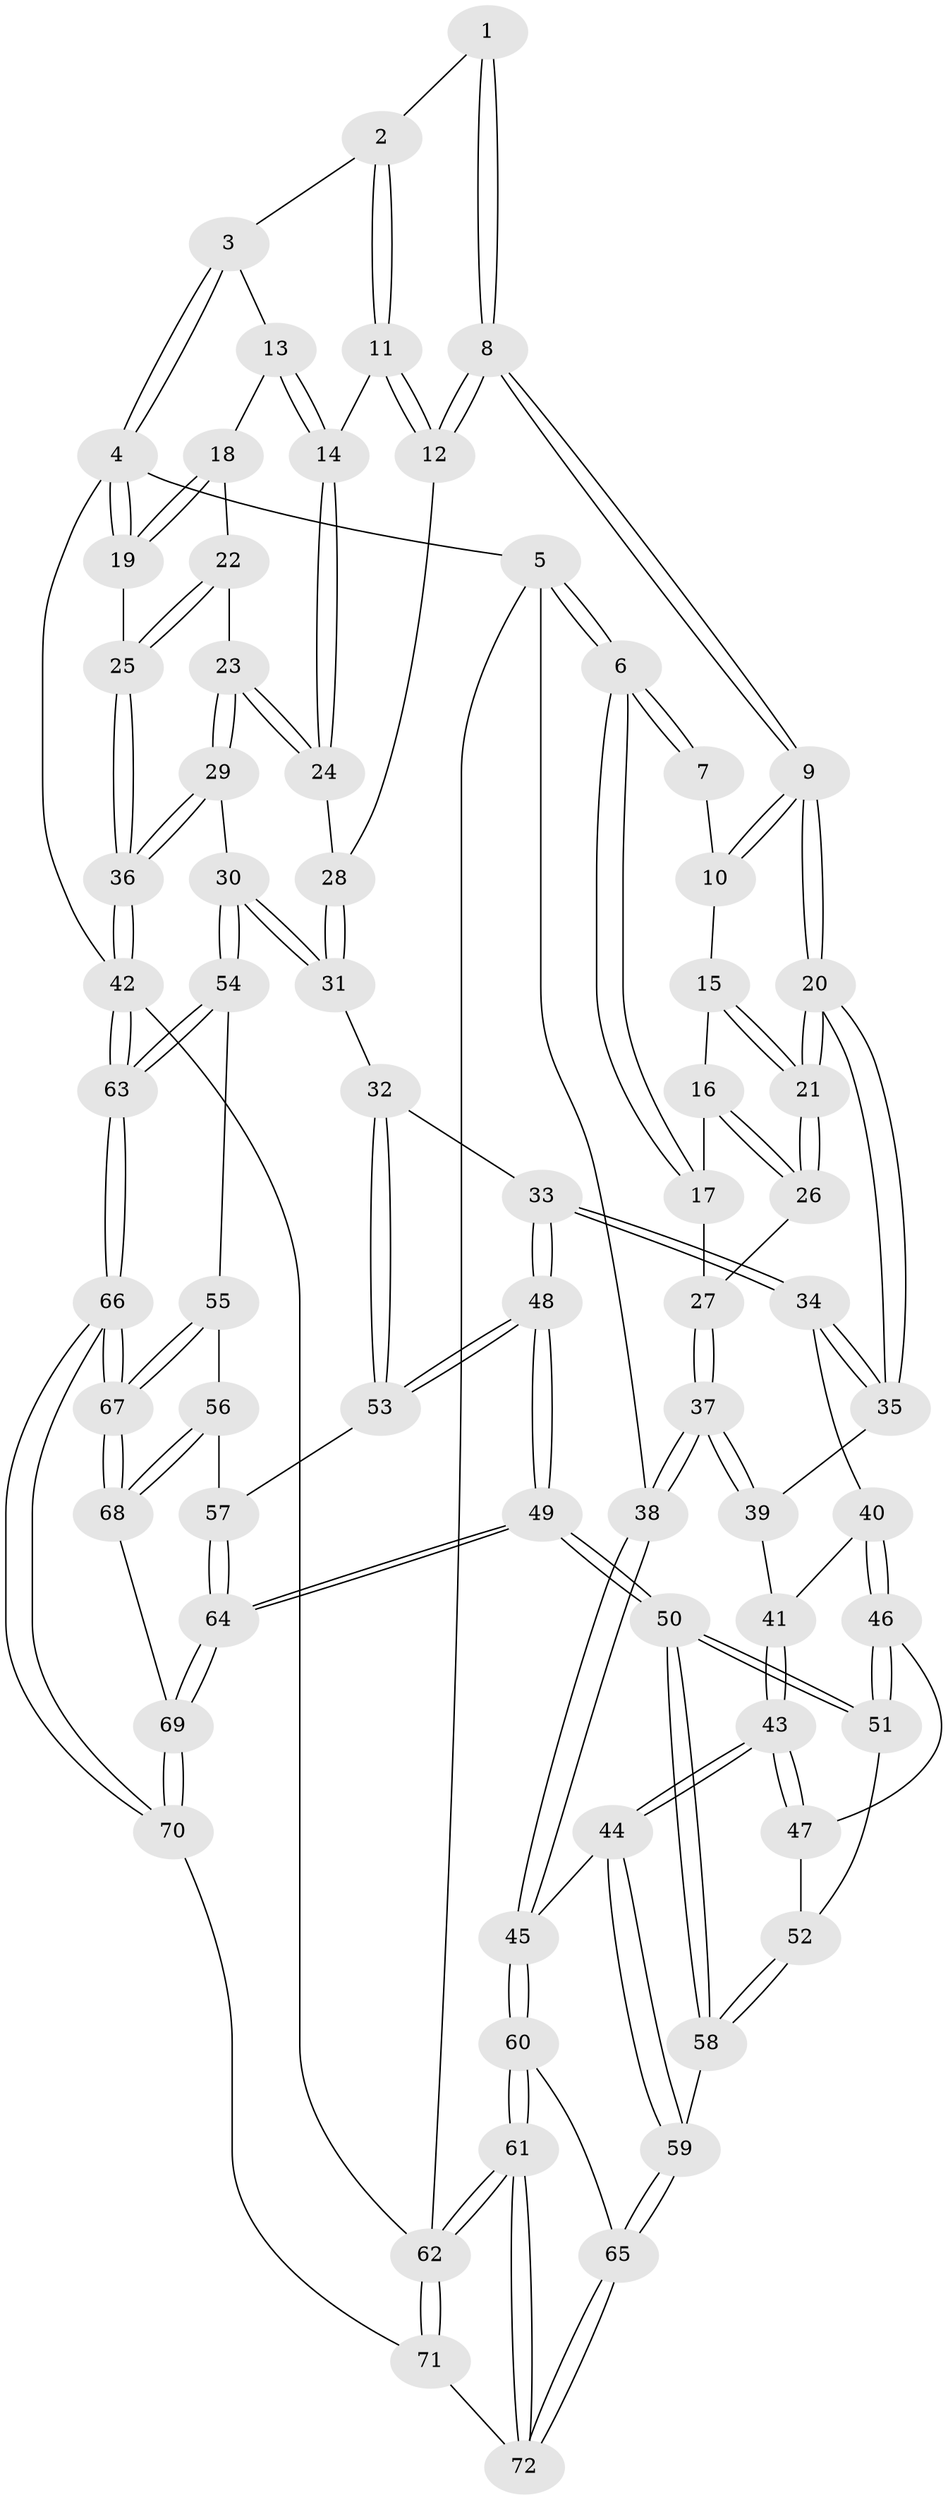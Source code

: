 // coarse degree distribution, {2: 0.19444444444444445, 3: 0.4444444444444444, 4: 0.3333333333333333, 6: 0.027777777777777776}
// Generated by graph-tools (version 1.1) at 2025/54/03/04/25 22:54:32]
// undirected, 72 vertices, 177 edges
graph export_dot {
  node [color=gray90,style=filled];
  1 [pos="+0.44819441471059945+0"];
  2 [pos="+0.7335190836179729+0"];
  3 [pos="+0.8239064555922471+0"];
  4 [pos="+1+0"];
  5 [pos="+0+0"];
  6 [pos="+0+0"];
  7 [pos="+0.20063969448419636+0"];
  8 [pos="+0.44646199735846437+0.19490901839897423"];
  9 [pos="+0.43881831913003644+0.20149943226142708"];
  10 [pos="+0.23860399495479184+0"];
  11 [pos="+0.7102200092141928+0"];
  12 [pos="+0.5094355764899788+0.17147330420325418"];
  13 [pos="+0.8610965016999889+0.09982418775881097"];
  14 [pos="+0.711503936003874+0.15967174062541517"];
  15 [pos="+0.20153146483863407+0.11544517486888686"];
  16 [pos="+0.1216417069103798+0.14616028348818919"];
  17 [pos="+0+0.0020500800152067847"];
  18 [pos="+0.8779012645128996+0.12256694378834754"];
  19 [pos="+1+0"];
  20 [pos="+0.4012782909182979+0.26422235295987406"];
  21 [pos="+0.3983240631714204+0.2631582328441692"];
  22 [pos="+0.8810226992926685+0.1343519193298215"];
  23 [pos="+0.8736360264002847+0.2745207695978589"];
  24 [pos="+0.7084094926917187+0.16625733909121676"];
  25 [pos="+1+0.21867633917793405"];
  26 [pos="+0.1024609266871479+0.25997888291228527"];
  27 [pos="+0.0573730970605628+0.3064328758555981"];
  28 [pos="+0.6663838876208314+0.191925572181007"];
  29 [pos="+0.9727337909480802+0.49720989354942974"];
  30 [pos="+0.9401360630304197+0.5110491744027137"];
  31 [pos="+0.725329305399777+0.48480305538757745"];
  32 [pos="+0.6612104302539836+0.4967121732973766"];
  33 [pos="+0.4906937639461473+0.4562328554365066"];
  34 [pos="+0.47160192819665814+0.44504210703056213"];
  35 [pos="+0.4017796660385232+0.2700897031991033"];
  36 [pos="+1+0.48943820179308867"];
  37 [pos="+0+0.38376997502327537"];
  38 [pos="+0+0.4728173612190835"];
  39 [pos="+0.16689041154224293+0.41297281343562825"];
  40 [pos="+0.42776520085891434+0.4746544395812667"];
  41 [pos="+0.22078653395481965+0.4826181155964441"];
  42 [pos="+1+1"];
  43 [pos="+0.1872741718093319+0.6134785250771593"];
  44 [pos="+0.16781774493696702+0.6253722472067985"];
  45 [pos="+0+0.5010510903475774"];
  46 [pos="+0.3471733394723967+0.5732758392309798"];
  47 [pos="+0.25109865849471114+0.6095817357205566"];
  48 [pos="+0.4538949983118445+0.7572732552821072"];
  49 [pos="+0.4278888174491692+0.7945140844428695"];
  50 [pos="+0.4205384399309948+0.791074941657357"];
  51 [pos="+0.36398478662962097+0.6997280194032316"];
  52 [pos="+0.2990307168963106+0.6860388354817355"];
  53 [pos="+0.6105137998928782+0.6876803362100541"];
  54 [pos="+0.855943002873463+0.7268856702826689"];
  55 [pos="+0.7479997084815463+0.7830562585108797"];
  56 [pos="+0.6931782751155927+0.8088803346474268"];
  57 [pos="+0.6440578936516015+0.7584637306906943"];
  58 [pos="+0.1938930492379818+0.793131480497687"];
  59 [pos="+0.19368178265003005+0.7931656068527567"];
  60 [pos="+0+0.7176355075525909"];
  61 [pos="+0+0.9995509762867776"];
  62 [pos="+0+1"];
  63 [pos="+1+1"];
  64 [pos="+0.44857263304569334+0.848007756725022"];
  65 [pos="+0.1538491774265882+0.8476303981566577"];
  66 [pos="+0.9165819571906144+1"];
  67 [pos="+0.9148253380264005+1"];
  68 [pos="+0.6646882176004367+0.888582751327083"];
  69 [pos="+0.4588336374577487+0.8954974730753837"];
  70 [pos="+0.36852233603473666+1"];
  71 [pos="+0.2631577910590303+1"];
  72 [pos="+0.16908062588484427+0.9320281810845992"];
  1 -- 2;
  1 -- 8;
  1 -- 8;
  2 -- 3;
  2 -- 11;
  2 -- 11;
  3 -- 4;
  3 -- 4;
  3 -- 13;
  4 -- 5;
  4 -- 19;
  4 -- 19;
  4 -- 42;
  5 -- 6;
  5 -- 6;
  5 -- 38;
  5 -- 62;
  6 -- 7;
  6 -- 7;
  6 -- 17;
  6 -- 17;
  7 -- 10;
  8 -- 9;
  8 -- 9;
  8 -- 12;
  8 -- 12;
  9 -- 10;
  9 -- 10;
  9 -- 20;
  9 -- 20;
  10 -- 15;
  11 -- 12;
  11 -- 12;
  11 -- 14;
  12 -- 28;
  13 -- 14;
  13 -- 14;
  13 -- 18;
  14 -- 24;
  14 -- 24;
  15 -- 16;
  15 -- 21;
  15 -- 21;
  16 -- 17;
  16 -- 26;
  16 -- 26;
  17 -- 27;
  18 -- 19;
  18 -- 19;
  18 -- 22;
  19 -- 25;
  20 -- 21;
  20 -- 21;
  20 -- 35;
  20 -- 35;
  21 -- 26;
  21 -- 26;
  22 -- 23;
  22 -- 25;
  22 -- 25;
  23 -- 24;
  23 -- 24;
  23 -- 29;
  23 -- 29;
  24 -- 28;
  25 -- 36;
  25 -- 36;
  26 -- 27;
  27 -- 37;
  27 -- 37;
  28 -- 31;
  28 -- 31;
  29 -- 30;
  29 -- 36;
  29 -- 36;
  30 -- 31;
  30 -- 31;
  30 -- 54;
  30 -- 54;
  31 -- 32;
  32 -- 33;
  32 -- 53;
  32 -- 53;
  33 -- 34;
  33 -- 34;
  33 -- 48;
  33 -- 48;
  34 -- 35;
  34 -- 35;
  34 -- 40;
  35 -- 39;
  36 -- 42;
  36 -- 42;
  37 -- 38;
  37 -- 38;
  37 -- 39;
  37 -- 39;
  38 -- 45;
  38 -- 45;
  39 -- 41;
  40 -- 41;
  40 -- 46;
  40 -- 46;
  41 -- 43;
  41 -- 43;
  42 -- 63;
  42 -- 63;
  42 -- 62;
  43 -- 44;
  43 -- 44;
  43 -- 47;
  43 -- 47;
  44 -- 45;
  44 -- 59;
  44 -- 59;
  45 -- 60;
  45 -- 60;
  46 -- 47;
  46 -- 51;
  46 -- 51;
  47 -- 52;
  48 -- 49;
  48 -- 49;
  48 -- 53;
  48 -- 53;
  49 -- 50;
  49 -- 50;
  49 -- 64;
  49 -- 64;
  50 -- 51;
  50 -- 51;
  50 -- 58;
  50 -- 58;
  51 -- 52;
  52 -- 58;
  52 -- 58;
  53 -- 57;
  54 -- 55;
  54 -- 63;
  54 -- 63;
  55 -- 56;
  55 -- 67;
  55 -- 67;
  56 -- 57;
  56 -- 68;
  56 -- 68;
  57 -- 64;
  57 -- 64;
  58 -- 59;
  59 -- 65;
  59 -- 65;
  60 -- 61;
  60 -- 61;
  60 -- 65;
  61 -- 62;
  61 -- 62;
  61 -- 72;
  61 -- 72;
  62 -- 71;
  62 -- 71;
  63 -- 66;
  63 -- 66;
  64 -- 69;
  64 -- 69;
  65 -- 72;
  65 -- 72;
  66 -- 67;
  66 -- 67;
  66 -- 70;
  66 -- 70;
  67 -- 68;
  67 -- 68;
  68 -- 69;
  69 -- 70;
  69 -- 70;
  70 -- 71;
  71 -- 72;
}
